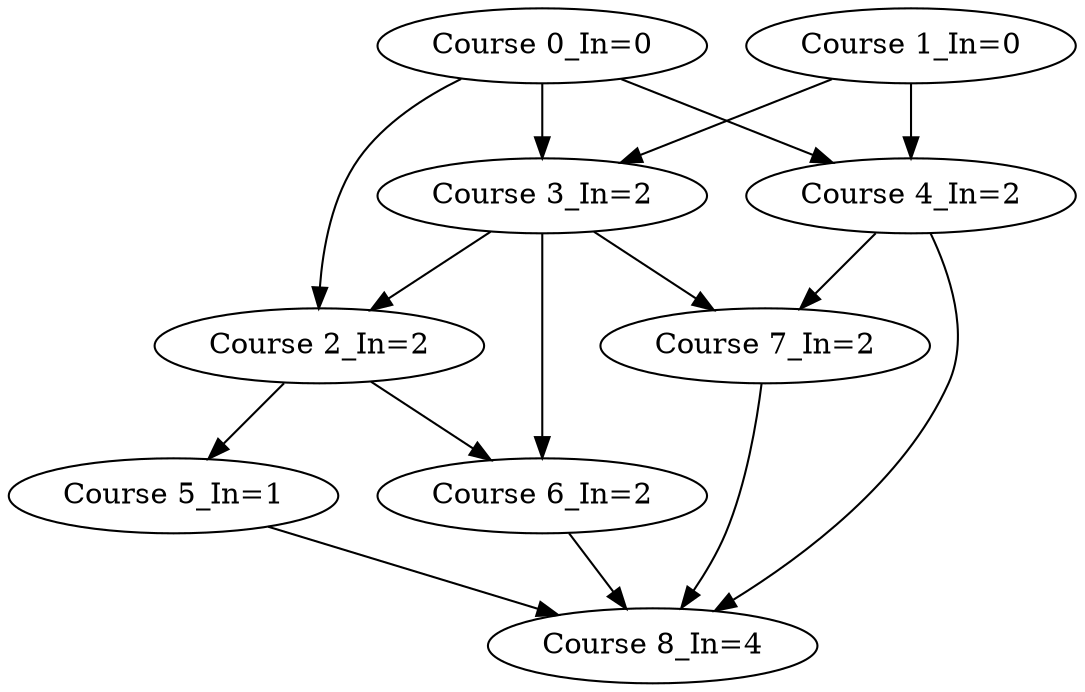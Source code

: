 digraph TopologicalSort {
"Course 0_In=0" -> {"Course 2_In=2"} 
"Course 0_In=0" -> {"Course 3_In=2"} 
"Course 0_In=0" -> {"Course 4_In=2"} 
"Course 1_In=0" -> {"Course 3_In=2"} 
"Course 1_In=0" -> {"Course 4_In=2"} 
"Course 2_In=2" -> {"Course 5_In=1"} 
"Course 2_In=2" -> {"Course 6_In=2"} 
"Course 3_In=2" -> {"Course 2_In=2"} 
"Course 3_In=2" -> {"Course 6_In=2"} 
"Course 3_In=2" -> {"Course 7_In=2"} 
"Course 4_In=2" -> {"Course 7_In=2"} 
"Course 4_In=2" -> {"Course 8_In=4"} 
"Course 5_In=1" -> {"Course 8_In=4"} 
"Course 6_In=2" -> {"Course 8_In=4"} 
"Course 7_In=2" -> {"Course 8_In=4"} 
"Course 0_In=0"
"Course 1_In=0"
"Course 2_In=2"
"Course 3_In=2"
"Course 4_In=2"
"Course 5_In=1"
"Course 6_In=2"
"Course 7_In=2"
"Course 8_In=4"
}
